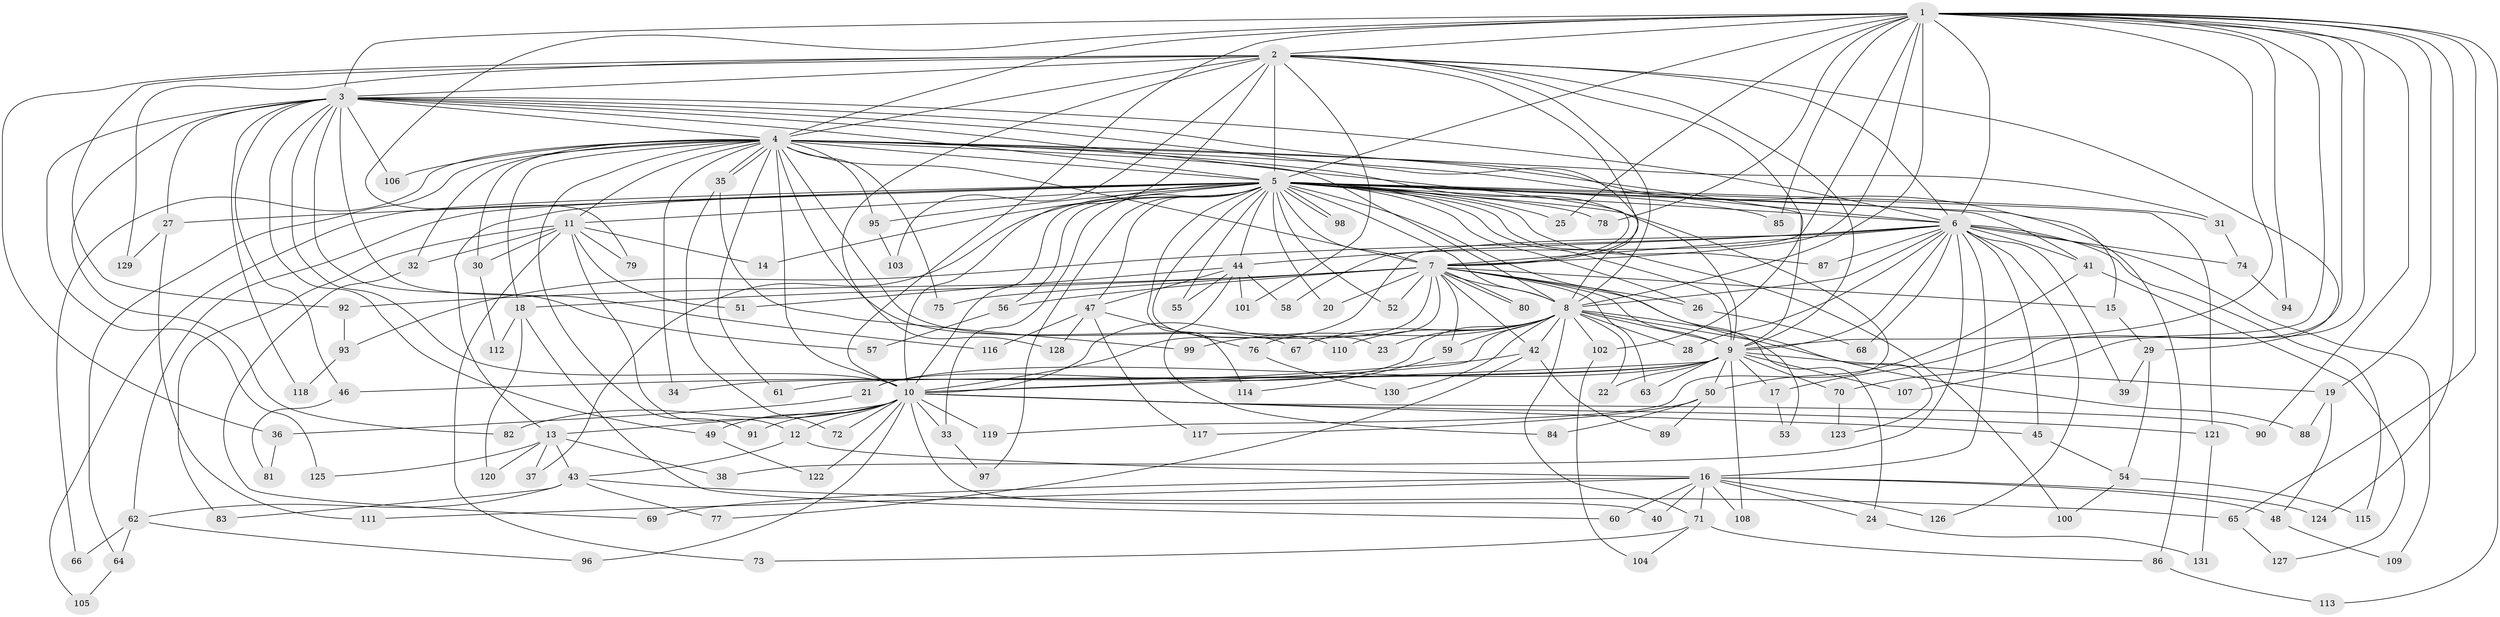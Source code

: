 // coarse degree distribution, {20: 0.009433962264150943, 26: 0.009433962264150943, 25: 0.009433962264150943, 22: 0.009433962264150943, 48: 0.009433962264150943, 19: 0.018867924528301886, 10: 0.009433962264150943, 4: 0.0660377358490566, 11: 0.009433962264150943, 2: 0.5660377358490566, 3: 0.18867924528301888, 13: 0.009433962264150943, 5: 0.02830188679245283, 6: 0.02830188679245283, 8: 0.009433962264150943, 1: 0.018867924528301886}
// Generated by graph-tools (version 1.1) at 2025/23/03/03/25 07:23:43]
// undirected, 131 vertices, 287 edges
graph export_dot {
graph [start="1"]
  node [color=gray90,style=filled];
  1;
  2;
  3;
  4;
  5;
  6;
  7;
  8;
  9;
  10;
  11;
  12;
  13;
  14;
  15;
  16;
  17;
  18;
  19;
  20;
  21;
  22;
  23;
  24;
  25;
  26;
  27;
  28;
  29;
  30;
  31;
  32;
  33;
  34;
  35;
  36;
  37;
  38;
  39;
  40;
  41;
  42;
  43;
  44;
  45;
  46;
  47;
  48;
  49;
  50;
  51;
  52;
  53;
  54;
  55;
  56;
  57;
  58;
  59;
  60;
  61;
  62;
  63;
  64;
  65;
  66;
  67;
  68;
  69;
  70;
  71;
  72;
  73;
  74;
  75;
  76;
  77;
  78;
  79;
  80;
  81;
  82;
  83;
  84;
  85;
  86;
  87;
  88;
  89;
  90;
  91;
  92;
  93;
  94;
  95;
  96;
  97;
  98;
  99;
  100;
  101;
  102;
  103;
  104;
  105;
  106;
  107;
  108;
  109;
  110;
  111;
  112;
  113;
  114;
  115;
  116;
  117;
  118;
  119;
  120;
  121;
  122;
  123;
  124;
  125;
  126;
  127;
  128;
  129;
  130;
  131;
  1 -- 2;
  1 -- 3;
  1 -- 4;
  1 -- 5;
  1 -- 6;
  1 -- 7;
  1 -- 8;
  1 -- 9;
  1 -- 10;
  1 -- 17;
  1 -- 19;
  1 -- 25;
  1 -- 58;
  1 -- 65;
  1 -- 70;
  1 -- 78;
  1 -- 79;
  1 -- 85;
  1 -- 90;
  1 -- 94;
  1 -- 107;
  1 -- 113;
  1 -- 124;
  2 -- 3;
  2 -- 4;
  2 -- 5;
  2 -- 6;
  2 -- 7;
  2 -- 8;
  2 -- 9;
  2 -- 10;
  2 -- 29;
  2 -- 36;
  2 -- 92;
  2 -- 101;
  2 -- 102;
  2 -- 103;
  2 -- 128;
  2 -- 129;
  3 -- 4;
  3 -- 5;
  3 -- 6;
  3 -- 7;
  3 -- 8;
  3 -- 9;
  3 -- 10;
  3 -- 27;
  3 -- 46;
  3 -- 49;
  3 -- 57;
  3 -- 82;
  3 -- 106;
  3 -- 116;
  3 -- 118;
  3 -- 125;
  4 -- 5;
  4 -- 6;
  4 -- 7;
  4 -- 8;
  4 -- 9;
  4 -- 10;
  4 -- 11;
  4 -- 15;
  4 -- 18;
  4 -- 30;
  4 -- 31;
  4 -- 32;
  4 -- 34;
  4 -- 35;
  4 -- 35;
  4 -- 61;
  4 -- 64;
  4 -- 66;
  4 -- 67;
  4 -- 75;
  4 -- 91;
  4 -- 95;
  4 -- 106;
  4 -- 110;
  5 -- 6;
  5 -- 7;
  5 -- 8;
  5 -- 9;
  5 -- 10;
  5 -- 11;
  5 -- 13;
  5 -- 14;
  5 -- 20;
  5 -- 23;
  5 -- 25;
  5 -- 26;
  5 -- 27;
  5 -- 31;
  5 -- 33;
  5 -- 37;
  5 -- 41;
  5 -- 44;
  5 -- 47;
  5 -- 52;
  5 -- 53;
  5 -- 55;
  5 -- 56;
  5 -- 62;
  5 -- 78;
  5 -- 85;
  5 -- 86;
  5 -- 87;
  5 -- 95;
  5 -- 97;
  5 -- 98;
  5 -- 98;
  5 -- 100;
  5 -- 105;
  5 -- 114;
  5 -- 119;
  5 -- 121;
  6 -- 7;
  6 -- 8;
  6 -- 9;
  6 -- 10;
  6 -- 16;
  6 -- 28;
  6 -- 38;
  6 -- 39;
  6 -- 41;
  6 -- 44;
  6 -- 45;
  6 -- 68;
  6 -- 74;
  6 -- 87;
  6 -- 93;
  6 -- 109;
  6 -- 115;
  6 -- 126;
  7 -- 8;
  7 -- 9;
  7 -- 10;
  7 -- 15;
  7 -- 18;
  7 -- 20;
  7 -- 26;
  7 -- 42;
  7 -- 52;
  7 -- 56;
  7 -- 59;
  7 -- 63;
  7 -- 75;
  7 -- 76;
  7 -- 80;
  7 -- 80;
  7 -- 92;
  7 -- 123;
  8 -- 9;
  8 -- 10;
  8 -- 21;
  8 -- 22;
  8 -- 23;
  8 -- 24;
  8 -- 28;
  8 -- 42;
  8 -- 59;
  8 -- 67;
  8 -- 71;
  8 -- 88;
  8 -- 99;
  8 -- 102;
  8 -- 110;
  8 -- 130;
  9 -- 10;
  9 -- 17;
  9 -- 19;
  9 -- 21;
  9 -- 22;
  9 -- 34;
  9 -- 50;
  9 -- 61;
  9 -- 63;
  9 -- 70;
  9 -- 107;
  9 -- 108;
  10 -- 12;
  10 -- 13;
  10 -- 33;
  10 -- 40;
  10 -- 45;
  10 -- 49;
  10 -- 72;
  10 -- 82;
  10 -- 90;
  10 -- 91;
  10 -- 96;
  10 -- 119;
  10 -- 121;
  10 -- 122;
  11 -- 12;
  11 -- 14;
  11 -- 30;
  11 -- 32;
  11 -- 51;
  11 -- 73;
  11 -- 79;
  11 -- 83;
  12 -- 16;
  12 -- 43;
  13 -- 37;
  13 -- 38;
  13 -- 43;
  13 -- 120;
  13 -- 125;
  15 -- 29;
  16 -- 24;
  16 -- 40;
  16 -- 48;
  16 -- 60;
  16 -- 69;
  16 -- 71;
  16 -- 108;
  16 -- 111;
  16 -- 124;
  16 -- 126;
  17 -- 53;
  18 -- 60;
  18 -- 112;
  18 -- 120;
  19 -- 48;
  19 -- 88;
  21 -- 36;
  24 -- 131;
  26 -- 68;
  27 -- 111;
  27 -- 129;
  29 -- 39;
  29 -- 54;
  30 -- 112;
  31 -- 74;
  32 -- 69;
  33 -- 97;
  35 -- 72;
  35 -- 99;
  36 -- 81;
  41 -- 50;
  41 -- 127;
  42 -- 46;
  42 -- 77;
  42 -- 89;
  43 -- 62;
  43 -- 65;
  43 -- 77;
  43 -- 83;
  44 -- 47;
  44 -- 51;
  44 -- 55;
  44 -- 58;
  44 -- 84;
  44 -- 101;
  45 -- 54;
  46 -- 81;
  47 -- 76;
  47 -- 116;
  47 -- 117;
  47 -- 128;
  48 -- 109;
  49 -- 122;
  50 -- 84;
  50 -- 89;
  50 -- 117;
  54 -- 100;
  54 -- 115;
  56 -- 57;
  59 -- 114;
  62 -- 64;
  62 -- 66;
  62 -- 96;
  64 -- 105;
  65 -- 127;
  70 -- 123;
  71 -- 73;
  71 -- 86;
  71 -- 104;
  74 -- 94;
  76 -- 130;
  86 -- 113;
  92 -- 93;
  93 -- 118;
  95 -- 103;
  102 -- 104;
  121 -- 131;
}
